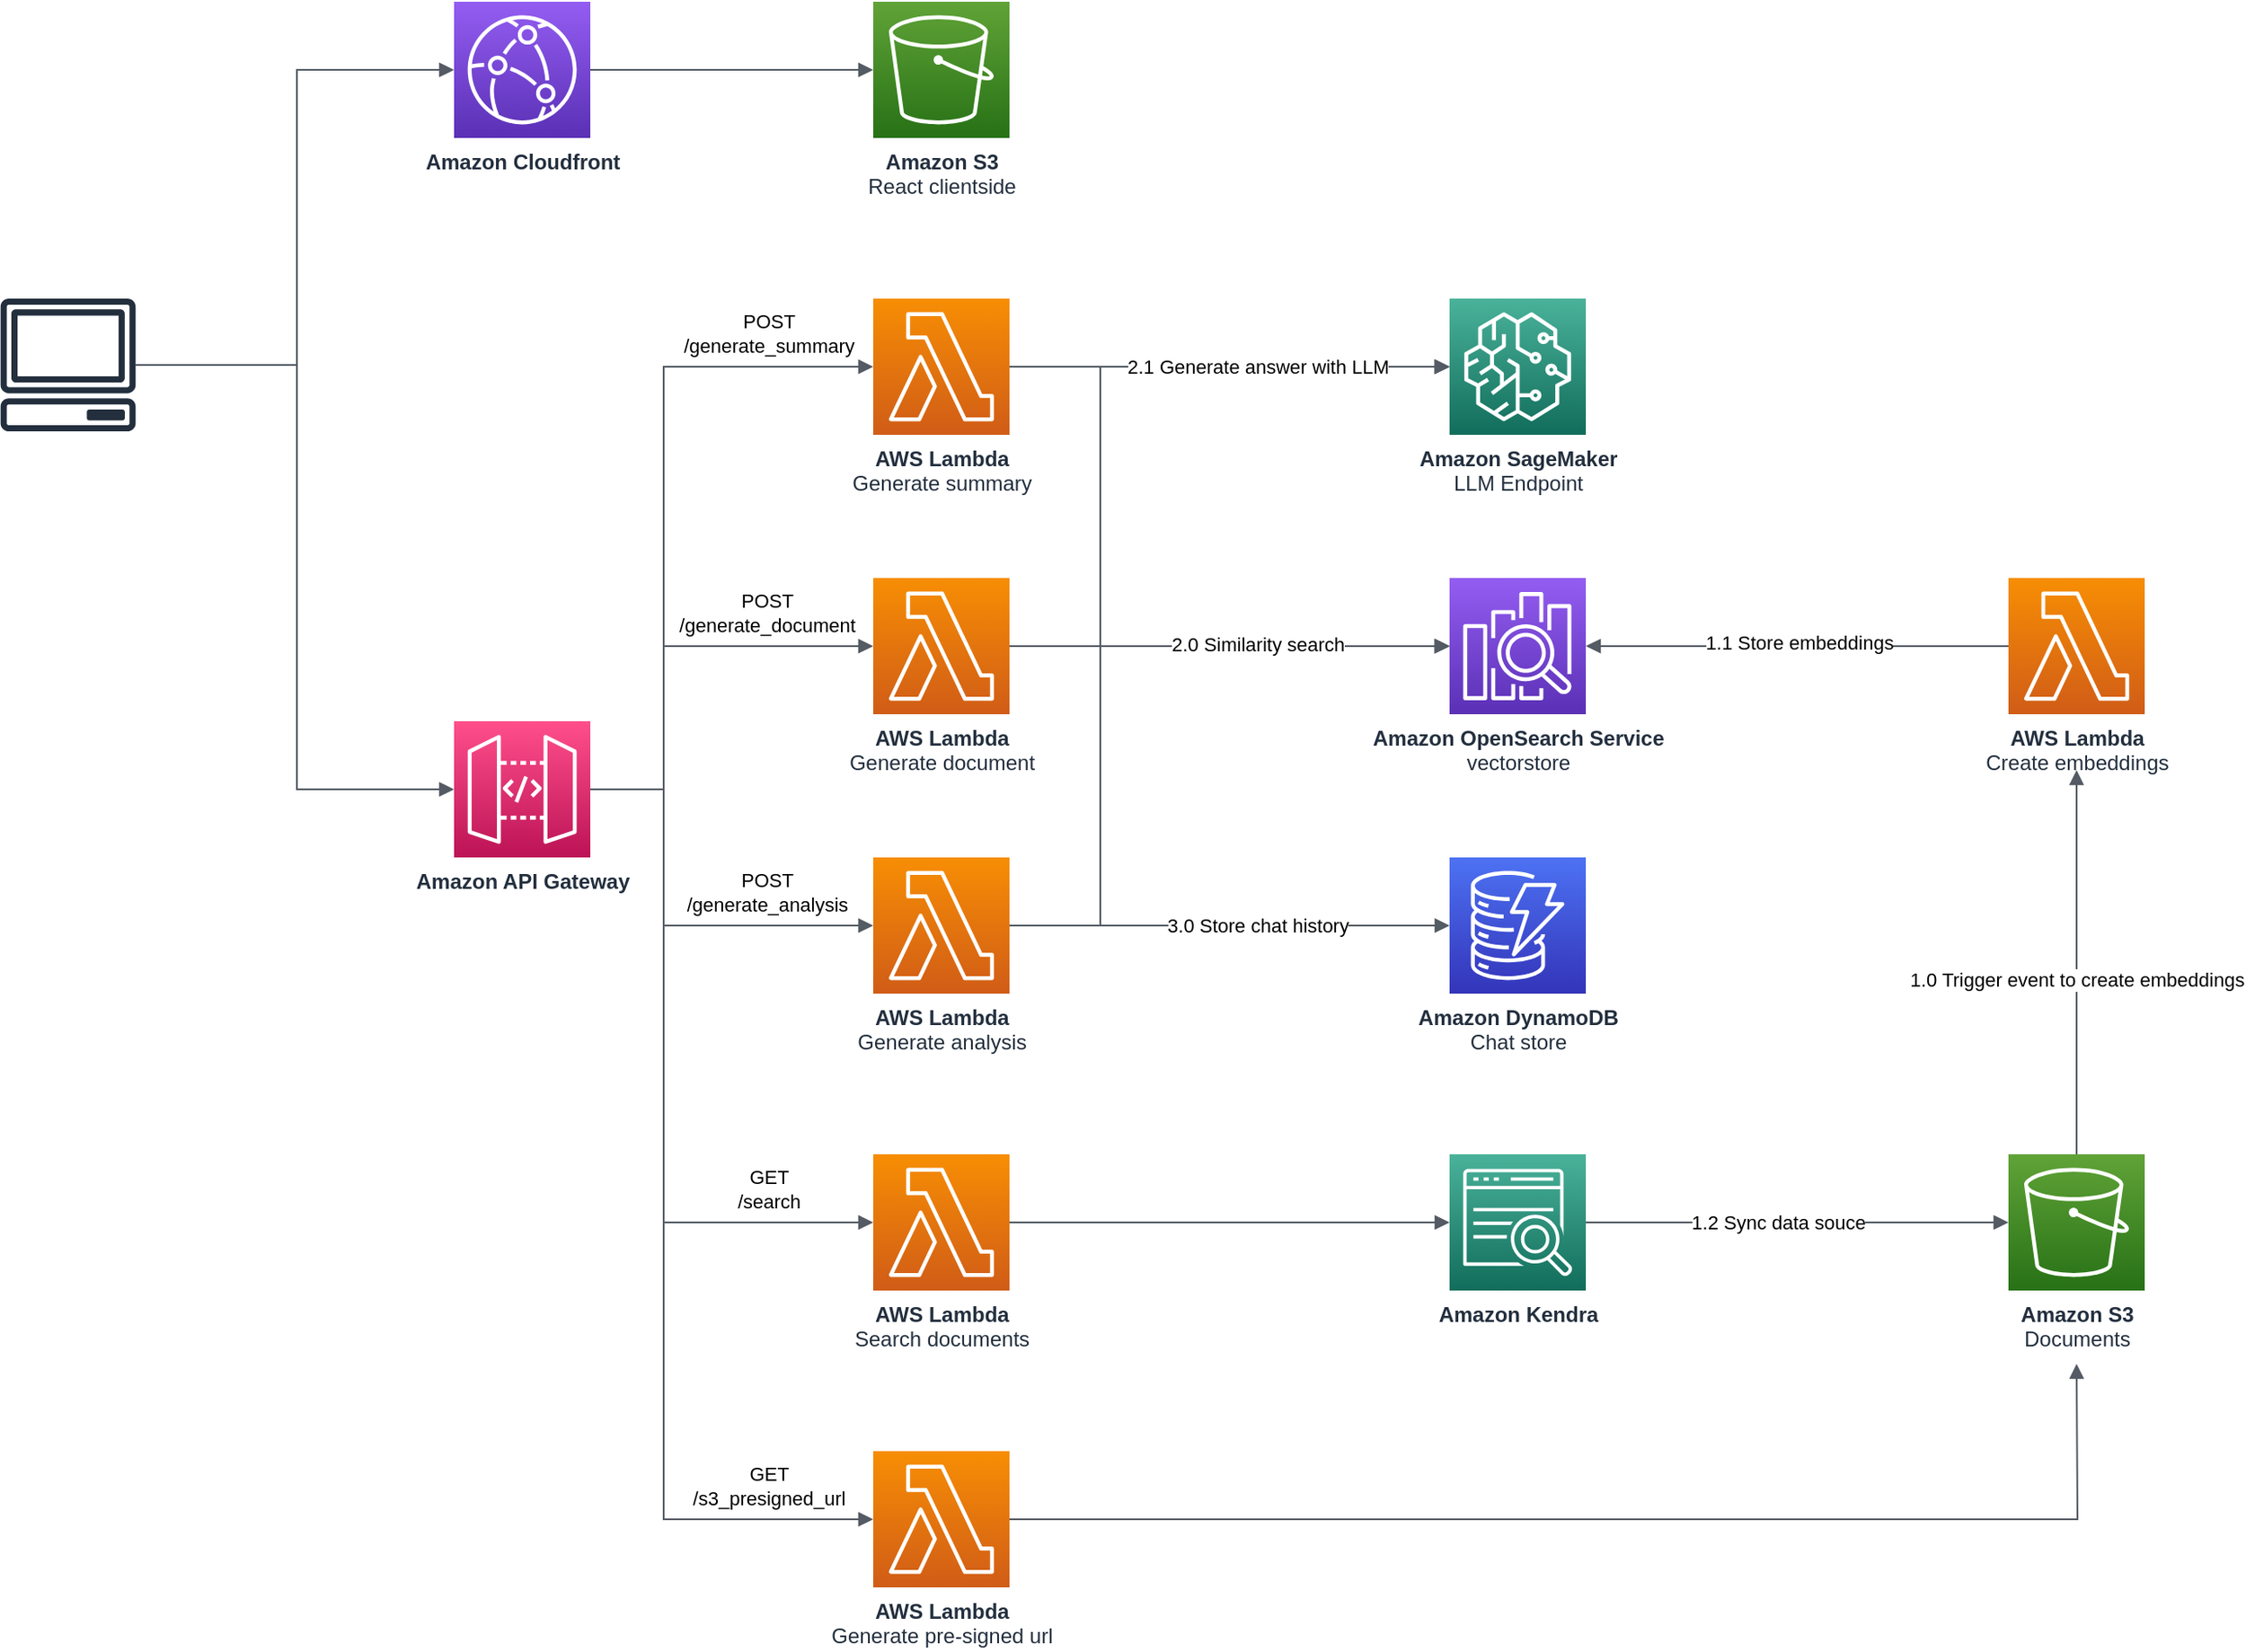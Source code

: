 <mxfile version="21.3.2" type="device">
  <diagram name="Page-1" id="Jdba-70Iwwk7TVY39pDN">
    <mxGraphModel dx="794" dy="797" grid="1" gridSize="10" guides="1" tooltips="1" connect="1" arrows="1" fold="1" page="1" pageScale="1" pageWidth="1654" pageHeight="1169" math="0" shadow="0">
      <root>
        <mxCell id="0" />
        <mxCell id="1" parent="0" />
        <mxCell id="_xXMf5O2lvI-IqVgOek3-1" value="&lt;div&gt;&lt;b&gt;Amazon S3&lt;/b&gt;&lt;/div&gt;Documents" style="sketch=0;points=[[0,0,0],[0.25,0,0],[0.5,0,0],[0.75,0,0],[1,0,0],[0,1,0],[0.25,1,0],[0.5,1,0],[0.75,1,0],[1,1,0],[0,0.25,0],[0,0.5,0],[0,0.75,0],[1,0.25,0],[1,0.5,0],[1,0.75,0]];outlineConnect=0;fontColor=#232F3E;gradientColor=#60A337;gradientDirection=north;fillColor=#277116;strokeColor=#ffffff;dashed=0;verticalLabelPosition=bottom;verticalAlign=top;align=center;html=1;fontSize=12;fontStyle=0;aspect=fixed;shape=mxgraph.aws4.resourceIcon;resIcon=mxgraph.aws4.s3;" parent="1" vertex="1">
          <mxGeometry x="1363" y="780" width="78" height="78" as="geometry" />
        </mxCell>
        <mxCell id="_xXMf5O2lvI-IqVgOek3-2" value="&lt;div&gt;&lt;b&gt;AWS Lambda&lt;br&gt;&lt;/b&gt;&lt;/div&gt;&lt;div&gt;Create embeddings&lt;br&gt;&lt;/div&gt;" style="sketch=0;points=[[0,0,0],[0.25,0,0],[0.5,0,0],[0.75,0,0],[1,0,0],[0,1,0],[0.25,1,0],[0.5,1,0],[0.75,1,0],[1,1,0],[0,0.25,0],[0,0.5,0],[0,0.75,0],[1,0.25,0],[1,0.5,0],[1,0.75,0]];outlineConnect=0;fontColor=#232F3E;gradientColor=#F78E04;gradientDirection=north;fillColor=#D05C17;strokeColor=#ffffff;dashed=0;verticalLabelPosition=bottom;verticalAlign=top;align=center;html=1;fontSize=12;fontStyle=0;aspect=fixed;shape=mxgraph.aws4.resourceIcon;resIcon=mxgraph.aws4.lambda;" parent="1" vertex="1">
          <mxGeometry x="1363" y="450" width="78" height="78" as="geometry" />
        </mxCell>
        <mxCell id="_xXMf5O2lvI-IqVgOek3-6" value="&lt;b&gt;Amazon Cloudfront&lt;br&gt;&lt;/b&gt;" style="sketch=0;points=[[0,0,0],[0.25,0,0],[0.5,0,0],[0.75,0,0],[1,0,0],[0,1,0],[0.25,1,0],[0.5,1,0],[0.75,1,0],[1,1,0],[0,0.25,0],[0,0.5,0],[0,0.75,0],[1,0.25,0],[1,0.5,0],[1,0.75,0]];outlineConnect=0;fontColor=#232F3E;gradientColor=#945DF2;gradientDirection=north;fillColor=#5A30B5;strokeColor=#ffffff;dashed=0;verticalLabelPosition=bottom;verticalAlign=top;align=center;html=1;fontSize=12;fontStyle=0;aspect=fixed;shape=mxgraph.aws4.resourceIcon;resIcon=mxgraph.aws4.cloudfront;" parent="1" vertex="1">
          <mxGeometry x="473" y="120" width="78" height="78" as="geometry" />
        </mxCell>
        <mxCell id="_xXMf5O2lvI-IqVgOek3-7" value="&lt;div&gt;&lt;b&gt;Amazon S3&lt;/b&gt;&lt;/div&gt;&lt;div&gt;React clientside&lt;b&gt;&lt;br&gt;&lt;/b&gt;&lt;/div&gt;" style="sketch=0;points=[[0,0,0],[0.25,0,0],[0.5,0,0],[0.75,0,0],[1,0,0],[0,1,0],[0.25,1,0],[0.5,1,0],[0.75,1,0],[1,1,0],[0,0.25,0],[0,0.5,0],[0,0.75,0],[1,0.25,0],[1,0.5,0],[1,0.75,0]];outlineConnect=0;fontColor=#232F3E;gradientColor=#60A337;gradientDirection=north;fillColor=#277116;strokeColor=#ffffff;dashed=0;verticalLabelPosition=bottom;verticalAlign=top;align=center;html=1;fontSize=12;fontStyle=0;aspect=fixed;shape=mxgraph.aws4.resourceIcon;resIcon=mxgraph.aws4.s3;" parent="1" vertex="1">
          <mxGeometry x="713" y="120" width="78" height="78" as="geometry" />
        </mxCell>
        <mxCell id="_xXMf5O2lvI-IqVgOek3-11" value="" style="sketch=0;outlineConnect=0;fontColor=#232F3E;gradientColor=none;fillColor=#232F3D;strokeColor=none;dashed=0;verticalLabelPosition=bottom;verticalAlign=top;align=center;html=1;fontSize=12;fontStyle=0;aspect=fixed;pointerEvents=1;shape=mxgraph.aws4.client;" parent="1" vertex="1">
          <mxGeometry x="213" y="290" width="78" height="76" as="geometry" />
        </mxCell>
        <mxCell id="_xXMf5O2lvI-IqVgOek3-12" value="" style="edgeStyle=orthogonalEdgeStyle;html=1;endArrow=block;elbow=vertical;startArrow=none;endFill=1;strokeColor=#545B64;rounded=0;" parent="1" source="_xXMf5O2lvI-IqVgOek3-11" target="_xXMf5O2lvI-IqVgOek3-6" edge="1">
          <mxGeometry width="100" relative="1" as="geometry">
            <mxPoint x="403" y="320" as="sourcePoint" />
            <mxPoint x="503" y="320" as="targetPoint" />
            <Array as="points">
              <mxPoint x="383" y="328" />
              <mxPoint x="383" y="159" />
            </Array>
          </mxGeometry>
        </mxCell>
        <mxCell id="_xXMf5O2lvI-IqVgOek3-13" value="" style="edgeStyle=orthogonalEdgeStyle;html=1;endArrow=block;elbow=vertical;startArrow=none;endFill=1;strokeColor=#545B64;rounded=0;exitX=1;exitY=0.5;exitDx=0;exitDy=0;exitPerimeter=0;" parent="1" source="_xXMf5O2lvI-IqVgOek3-6" target="_xXMf5O2lvI-IqVgOek3-7" edge="1">
          <mxGeometry width="100" relative="1" as="geometry">
            <mxPoint x="603" y="240" as="sourcePoint" />
            <mxPoint x="703" y="240" as="targetPoint" />
          </mxGeometry>
        </mxCell>
        <mxCell id="_xXMf5O2lvI-IqVgOek3-14" value="&lt;b&gt;Amazon API Gateway&lt;br&gt;&lt;/b&gt;" style="sketch=0;points=[[0,0,0],[0.25,0,0],[0.5,0,0],[0.75,0,0],[1,0,0],[0,1,0],[0.25,1,0],[0.5,1,0],[0.75,1,0],[1,1,0],[0,0.25,0],[0,0.5,0],[0,0.75,0],[1,0.25,0],[1,0.5,0],[1,0.75,0]];outlineConnect=0;fontColor=#232F3E;gradientColor=#FF4F8B;gradientDirection=north;fillColor=#BC1356;strokeColor=#ffffff;dashed=0;verticalLabelPosition=bottom;verticalAlign=top;align=center;html=1;fontSize=12;fontStyle=0;aspect=fixed;shape=mxgraph.aws4.resourceIcon;resIcon=mxgraph.aws4.api_gateway;" parent="1" vertex="1">
          <mxGeometry x="473" y="532" width="78" height="78" as="geometry" />
        </mxCell>
        <mxCell id="_xXMf5O2lvI-IqVgOek3-15" value="" style="edgeStyle=orthogonalEdgeStyle;html=1;endArrow=block;elbow=vertical;startArrow=none;endFill=1;strokeColor=#545B64;rounded=0;" parent="1" source="_xXMf5O2lvI-IqVgOek3-11" target="_xXMf5O2lvI-IqVgOek3-14" edge="1">
          <mxGeometry width="100" relative="1" as="geometry">
            <mxPoint x="323" y="380" as="sourcePoint" />
            <mxPoint x="423" y="380" as="targetPoint" />
            <Array as="points">
              <mxPoint x="383" y="328" />
              <mxPoint x="383" y="571" />
            </Array>
          </mxGeometry>
        </mxCell>
        <mxCell id="_xXMf5O2lvI-IqVgOek3-16" value="&lt;div&gt;&lt;b&gt;AWS Lambda&lt;br&gt;&lt;/b&gt;&lt;/div&gt;Search documents" style="sketch=0;points=[[0,0,0],[0.25,0,0],[0.5,0,0],[0.75,0,0],[1,0,0],[0,1,0],[0.25,1,0],[0.5,1,0],[0.75,1,0],[1,1,0],[0,0.25,0],[0,0.5,0],[0,0.75,0],[1,0.25,0],[1,0.5,0],[1,0.75,0]];outlineConnect=0;fontColor=#232F3E;gradientColor=#F78E04;gradientDirection=north;fillColor=#D05C17;strokeColor=#ffffff;dashed=0;verticalLabelPosition=bottom;verticalAlign=top;align=center;html=1;fontSize=12;fontStyle=0;aspect=fixed;shape=mxgraph.aws4.resourceIcon;resIcon=mxgraph.aws4.lambda;" parent="1" vertex="1">
          <mxGeometry x="713" y="780" width="78" height="78" as="geometry" />
        </mxCell>
        <mxCell id="_xXMf5O2lvI-IqVgOek3-17" value="&lt;b&gt;Amazon Kendra&lt;br&gt;&lt;/b&gt;" style="sketch=0;points=[[0,0,0],[0.25,0,0],[0.5,0,0],[0.75,0,0],[1,0,0],[0,1,0],[0.25,1,0],[0.5,1,0],[0.75,1,0],[1,1,0],[0,0.25,0],[0,0.5,0],[0,0.75,0],[1,0.25,0],[1,0.5,0],[1,0.75,0]];outlineConnect=0;fontColor=#232F3E;gradientColor=#4AB29A;gradientDirection=north;fillColor=#116D5B;strokeColor=#ffffff;dashed=0;verticalLabelPosition=bottom;verticalAlign=top;align=center;html=1;fontSize=12;fontStyle=0;aspect=fixed;shape=mxgraph.aws4.resourceIcon;resIcon=mxgraph.aws4.kendra;" parent="1" vertex="1">
          <mxGeometry x="1043" y="780" width="78" height="78" as="geometry" />
        </mxCell>
        <mxCell id="_xXMf5O2lvI-IqVgOek3-19" value="" style="edgeStyle=orthogonalEdgeStyle;html=1;endArrow=block;elbow=vertical;startArrow=none;endFill=1;strokeColor=#545B64;rounded=0;exitX=1;exitY=0.5;exitDx=0;exitDy=0;exitPerimeter=0;entryX=0;entryY=0.5;entryDx=0;entryDy=0;entryPerimeter=0;" parent="1" source="_xXMf5O2lvI-IqVgOek3-14" target="_xXMf5O2lvI-IqVgOek3-16" edge="1">
          <mxGeometry width="100" relative="1" as="geometry">
            <mxPoint x="563" y="690" as="sourcePoint" />
            <mxPoint x="663" y="690" as="targetPoint" />
            <Array as="points">
              <mxPoint x="593" y="571" />
              <mxPoint x="593" y="819" />
            </Array>
          </mxGeometry>
        </mxCell>
        <mxCell id="_xXMf5O2lvI-IqVgOek3-71" value="&lt;div&gt;GET&lt;/div&gt;&lt;div&gt;/search&lt;br&gt;&lt;/div&gt;" style="edgeLabel;html=1;align=center;verticalAlign=middle;resizable=0;points=[];" parent="_xXMf5O2lvI-IqVgOek3-19" vertex="1" connectable="0">
          <mxGeometry x="0.638" y="-2" relative="1" as="geometry">
            <mxPoint x="14" y="-21" as="offset" />
          </mxGeometry>
        </mxCell>
        <mxCell id="_xXMf5O2lvI-IqVgOek3-20" value="&lt;div&gt;&lt;b&gt;AWS Lambda&lt;br&gt;&lt;/b&gt;&lt;/div&gt;Generate analysis" style="sketch=0;points=[[0,0,0],[0.25,0,0],[0.5,0,0],[0.75,0,0],[1,0,0],[0,1,0],[0.25,1,0],[0.5,1,0],[0.75,1,0],[1,1,0],[0,0.25,0],[0,0.5,0],[0,0.75,0],[1,0.25,0],[1,0.5,0],[1,0.75,0]];outlineConnect=0;fontColor=#232F3E;gradientColor=#F78E04;gradientDirection=north;fillColor=#D05C17;strokeColor=#ffffff;dashed=0;verticalLabelPosition=bottom;verticalAlign=top;align=center;html=1;fontSize=12;fontStyle=0;aspect=fixed;shape=mxgraph.aws4.resourceIcon;resIcon=mxgraph.aws4.lambda;" parent="1" vertex="1">
          <mxGeometry x="713" y="610" width="78" height="78" as="geometry" />
        </mxCell>
        <mxCell id="_xXMf5O2lvI-IqVgOek3-21" value="&lt;div&gt;&lt;b&gt;AWS Lambda&lt;br&gt;&lt;/b&gt;&lt;/div&gt;Generate document" style="sketch=0;points=[[0,0,0],[0.25,0,0],[0.5,0,0],[0.75,0,0],[1,0,0],[0,1,0],[0.25,1,0],[0.5,1,0],[0.75,1,0],[1,1,0],[0,0.25,0],[0,0.5,0],[0,0.75,0],[1,0.25,0],[1,0.5,0],[1,0.75,0]];outlineConnect=0;fontColor=#232F3E;gradientColor=#F78E04;gradientDirection=north;fillColor=#D05C17;strokeColor=#ffffff;dashed=0;verticalLabelPosition=bottom;verticalAlign=top;align=center;html=1;fontSize=12;fontStyle=0;aspect=fixed;shape=mxgraph.aws4.resourceIcon;resIcon=mxgraph.aws4.lambda;" parent="1" vertex="1">
          <mxGeometry x="713" y="450" width="78" height="78" as="geometry" />
        </mxCell>
        <mxCell id="_xXMf5O2lvI-IqVgOek3-22" value="" style="edgeStyle=orthogonalEdgeStyle;html=1;endArrow=block;elbow=vertical;startArrow=none;endFill=1;strokeColor=#545B64;rounded=0;" parent="1" source="_xXMf5O2lvI-IqVgOek3-14" target="_xXMf5O2lvI-IqVgOek3-20" edge="1">
          <mxGeometry width="100" relative="1" as="geometry">
            <mxPoint x="563" y="630" as="sourcePoint" />
            <mxPoint x="663" y="630" as="targetPoint" />
            <Array as="points">
              <mxPoint x="593" y="571" />
              <mxPoint x="593" y="649" />
            </Array>
          </mxGeometry>
        </mxCell>
        <mxCell id="_xXMf5O2lvI-IqVgOek3-72" value="&lt;div&gt;POST&lt;/div&gt;&lt;div&gt;/generate_analysis&lt;br&gt;&lt;/div&gt;" style="edgeLabel;html=1;align=center;verticalAlign=middle;resizable=0;points=[];" parent="_xXMf5O2lvI-IqVgOek3-22" vertex="1" connectable="0">
          <mxGeometry x="0.486" y="-2" relative="1" as="geometry">
            <mxPoint y="-21" as="offset" />
          </mxGeometry>
        </mxCell>
        <mxCell id="_xXMf5O2lvI-IqVgOek3-23" value="" style="edgeStyle=orthogonalEdgeStyle;html=1;endArrow=block;elbow=vertical;startArrow=none;endFill=1;strokeColor=#545B64;rounded=0;exitX=1;exitY=0.5;exitDx=0;exitDy=0;exitPerimeter=0;entryX=0;entryY=0.5;entryDx=0;entryDy=0;entryPerimeter=0;" parent="1" source="_xXMf5O2lvI-IqVgOek3-14" target="_xXMf5O2lvI-IqVgOek3-21" edge="1">
          <mxGeometry width="100" relative="1" as="geometry">
            <mxPoint x="593" y="530" as="sourcePoint" />
            <mxPoint x="693" y="530" as="targetPoint" />
            <Array as="points">
              <mxPoint x="593" y="571" />
              <mxPoint x="593" y="489" />
            </Array>
          </mxGeometry>
        </mxCell>
        <mxCell id="_xXMf5O2lvI-IqVgOek3-73" value="&lt;div&gt;POST&lt;/div&gt;&lt;div&gt;/generate_document&lt;br&gt;&lt;/div&gt;" style="edgeLabel;html=1;align=center;verticalAlign=middle;resizable=0;points=[];" parent="_xXMf5O2lvI-IqVgOek3-23" vertex="1" connectable="0">
          <mxGeometry x="0.501" relative="1" as="geometry">
            <mxPoint y="-19" as="offset" />
          </mxGeometry>
        </mxCell>
        <mxCell id="_xXMf5O2lvI-IqVgOek3-24" value="" style="edgeStyle=orthogonalEdgeStyle;html=1;endArrow=block;elbow=vertical;startArrow=none;endFill=1;strokeColor=#545B64;rounded=0;" parent="1" source="_xXMf5O2lvI-IqVgOek3-16" target="_xXMf5O2lvI-IqVgOek3-17" edge="1">
          <mxGeometry width="100" relative="1" as="geometry">
            <mxPoint x="843" y="890" as="sourcePoint" />
            <mxPoint x="943" y="890" as="targetPoint" />
          </mxGeometry>
        </mxCell>
        <mxCell id="_xXMf5O2lvI-IqVgOek3-27" value="" style="edgeStyle=orthogonalEdgeStyle;html=1;endArrow=block;elbow=vertical;startArrow=none;endFill=1;strokeColor=#545B64;rounded=0;" parent="1" source="_xXMf5O2lvI-IqVgOek3-21" edge="1">
          <mxGeometry width="100" relative="1" as="geometry">
            <mxPoint x="783" y="540" as="sourcePoint" />
            <mxPoint x="1043" y="489" as="targetPoint" />
          </mxGeometry>
        </mxCell>
        <mxCell id="_xXMf5O2lvI-IqVgOek3-28" value="" style="edgeStyle=orthogonalEdgeStyle;html=1;endArrow=block;elbow=vertical;startArrow=none;endFill=1;strokeColor=#545B64;rounded=0;entryX=0;entryY=0.5;entryDx=0;entryDy=0;entryPerimeter=0;" parent="1" source="_xXMf5O2lvI-IqVgOek3-20" edge="1">
          <mxGeometry width="100" relative="1" as="geometry">
            <mxPoint x="883" y="700" as="sourcePoint" />
            <mxPoint x="1043" y="489" as="targetPoint" />
            <Array as="points">
              <mxPoint x="843" y="649" />
              <mxPoint x="843" y="489" />
            </Array>
          </mxGeometry>
        </mxCell>
        <mxCell id="_xXMf5O2lvI-IqVgOek3-33" value="" style="edgeStyle=orthogonalEdgeStyle;html=1;endArrow=block;elbow=vertical;startArrow=none;endFill=1;strokeColor=#545B64;rounded=0;exitX=0.5;exitY=0;exitDx=0;exitDy=0;exitPerimeter=0;" parent="1" source="_xXMf5O2lvI-IqVgOek3-1" edge="1">
          <mxGeometry width="100" relative="1" as="geometry">
            <mxPoint x="1343" y="700" as="sourcePoint" />
            <mxPoint x="1402" y="560" as="targetPoint" />
            <Array as="points" />
          </mxGeometry>
        </mxCell>
        <mxCell id="_xXMf5O2lvI-IqVgOek3-59" value="1.0 Trigger event to create embeddings" style="edgeLabel;html=1;align=center;verticalAlign=middle;resizable=0;points=[];" parent="_xXMf5O2lvI-IqVgOek3-33" vertex="1" connectable="0">
          <mxGeometry x="-0.345" y="-1" relative="1" as="geometry">
            <mxPoint x="-1" y="-28" as="offset" />
          </mxGeometry>
        </mxCell>
        <mxCell id="_xXMf5O2lvI-IqVgOek3-34" value="" style="edgeStyle=orthogonalEdgeStyle;html=1;endArrow=block;elbow=vertical;startArrow=none;endFill=1;strokeColor=#545B64;rounded=0;exitX=0;exitY=0.5;exitDx=0;exitDy=0;exitPerimeter=0;entryX=1;entryY=0.5;entryDx=0;entryDy=0;entryPerimeter=0;" parent="1" source="_xXMf5O2lvI-IqVgOek3-2" target="o_YqtehgwGwNLaGhE0Tf-1" edge="1">
          <mxGeometry width="100" relative="1" as="geometry">
            <mxPoint x="1053" y="460" as="sourcePoint" />
            <mxPoint x="1120" y="489" as="targetPoint" />
          </mxGeometry>
        </mxCell>
        <mxCell id="_xXMf5O2lvI-IqVgOek3-60" value="1.1 Store embeddings" style="edgeLabel;html=1;align=center;verticalAlign=middle;resizable=0;points=[];" parent="_xXMf5O2lvI-IqVgOek3-34" vertex="1" connectable="0">
          <mxGeometry x="-0.339" y="-2" relative="1" as="geometry">
            <mxPoint x="-40" as="offset" />
          </mxGeometry>
        </mxCell>
        <mxCell id="_xXMf5O2lvI-IqVgOek3-35" value="" style="edgeStyle=orthogonalEdgeStyle;html=1;endArrow=block;elbow=vertical;startArrow=none;endFill=1;strokeColor=#545B64;rounded=0;" parent="1" source="_xXMf5O2lvI-IqVgOek3-17" target="_xXMf5O2lvI-IqVgOek3-1" edge="1">
          <mxGeometry width="100" relative="1" as="geometry">
            <mxPoint x="1143" y="750" as="sourcePoint" />
            <mxPoint x="1243" y="750" as="targetPoint" />
          </mxGeometry>
        </mxCell>
        <mxCell id="_xXMf5O2lvI-IqVgOek3-61" value="1.2 Sync data souce" style="edgeLabel;html=1;align=center;verticalAlign=middle;resizable=0;points=[];" parent="_xXMf5O2lvI-IqVgOek3-35" vertex="1" connectable="0">
          <mxGeometry x="-0.554" y="1" relative="1" as="geometry">
            <mxPoint x="56" y="1" as="offset" />
          </mxGeometry>
        </mxCell>
        <mxCell id="_xXMf5O2lvI-IqVgOek3-36" value="&lt;div&gt;&lt;b&gt;Amazon SageMaker&lt;/b&gt;&lt;/div&gt;&lt;div&gt;LLM Endpoint&lt;br&gt;&lt;/div&gt;" style="sketch=0;points=[[0,0,0],[0.25,0,0],[0.5,0,0],[0.75,0,0],[1,0,0],[0,1,0],[0.25,1,0],[0.5,1,0],[0.75,1,0],[1,1,0],[0,0.25,0],[0,0.5,0],[0,0.75,0],[1,0.25,0],[1,0.5,0],[1,0.75,0]];outlineConnect=0;fontColor=#232F3E;gradientColor=#4AB29A;gradientDirection=north;fillColor=#116D5B;strokeColor=#ffffff;dashed=0;verticalLabelPosition=bottom;verticalAlign=top;align=center;html=1;fontSize=12;fontStyle=0;aspect=fixed;shape=mxgraph.aws4.resourceIcon;resIcon=mxgraph.aws4.sagemaker;" parent="1" vertex="1">
          <mxGeometry x="1043" y="290" width="78" height="78" as="geometry" />
        </mxCell>
        <mxCell id="_xXMf5O2lvI-IqVgOek3-44" value="&lt;div&gt;&lt;b&gt;Amazon DynamoDB&lt;br&gt;&lt;/b&gt;&lt;/div&gt;&lt;div&gt;Chat store&lt;br&gt;&lt;/div&gt;" style="sketch=0;points=[[0,0,0],[0.25,0,0],[0.5,0,0],[0.75,0,0],[1,0,0],[0,1,0],[0.25,1,0],[0.5,1,0],[0.75,1,0],[1,1,0],[0,0.25,0],[0,0.5,0],[0,0.75,0],[1,0.25,0],[1,0.5,0],[1,0.75,0]];outlineConnect=0;fontColor=#232F3E;gradientColor=#4D72F3;gradientDirection=north;fillColor=#3334B9;strokeColor=#ffffff;dashed=0;verticalLabelPosition=bottom;verticalAlign=top;align=center;html=1;fontSize=12;fontStyle=0;aspect=fixed;shape=mxgraph.aws4.resourceIcon;resIcon=mxgraph.aws4.dynamodb;" parent="1" vertex="1">
          <mxGeometry x="1043" y="610" width="78" height="78" as="geometry" />
        </mxCell>
        <mxCell id="_xXMf5O2lvI-IqVgOek3-45" value="&lt;div&gt;&lt;b&gt;AWS Lambda&lt;br&gt;&lt;/b&gt;&lt;/div&gt;Generate summary" style="sketch=0;points=[[0,0,0],[0.25,0,0],[0.5,0,0],[0.75,0,0],[1,0,0],[0,1,0],[0.25,1,0],[0.5,1,0],[0.75,1,0],[1,1,0],[0,0.25,0],[0,0.5,0],[0,0.75,0],[1,0.25,0],[1,0.5,0],[1,0.75,0]];outlineConnect=0;fontColor=#232F3E;gradientColor=#F78E04;gradientDirection=north;fillColor=#D05C17;strokeColor=#ffffff;dashed=0;verticalLabelPosition=bottom;verticalAlign=top;align=center;html=1;fontSize=12;fontStyle=0;aspect=fixed;shape=mxgraph.aws4.resourceIcon;resIcon=mxgraph.aws4.lambda;" parent="1" vertex="1">
          <mxGeometry x="713" y="290" width="78" height="78" as="geometry" />
        </mxCell>
        <mxCell id="_xXMf5O2lvI-IqVgOek3-47" value="" style="edgeStyle=orthogonalEdgeStyle;html=1;endArrow=block;elbow=vertical;startArrow=none;endFill=1;strokeColor=#545B64;rounded=0;exitX=1;exitY=0.5;exitDx=0;exitDy=0;exitPerimeter=0;entryX=0;entryY=0.5;entryDx=0;entryDy=0;entryPerimeter=0;" parent="1" source="_xXMf5O2lvI-IqVgOek3-14" target="_xXMf5O2lvI-IqVgOek3-45" edge="1">
          <mxGeometry width="100" relative="1" as="geometry">
            <mxPoint x="463" y="480" as="sourcePoint" />
            <mxPoint x="563" y="480" as="targetPoint" />
            <Array as="points">
              <mxPoint x="593" y="571" />
              <mxPoint x="593" y="329" />
            </Array>
          </mxGeometry>
        </mxCell>
        <mxCell id="_xXMf5O2lvI-IqVgOek3-66" value="&lt;div&gt;POST&lt;/div&gt;&lt;div&gt;/generate_summary&lt;/div&gt;" style="edgeLabel;html=1;align=center;verticalAlign=middle;resizable=0;points=[];" parent="_xXMf5O2lvI-IqVgOek3-47" vertex="1" connectable="0">
          <mxGeometry x="0.648" y="-4" relative="1" as="geometry">
            <mxPoint x="11" y="-23" as="offset" />
          </mxGeometry>
        </mxCell>
        <mxCell id="_xXMf5O2lvI-IqVgOek3-48" value="" style="edgeStyle=orthogonalEdgeStyle;html=1;endArrow=block;elbow=vertical;startArrow=none;endFill=1;strokeColor=#545B64;rounded=0;" parent="1" source="_xXMf5O2lvI-IqVgOek3-45" target="o_YqtehgwGwNLaGhE0Tf-1" edge="1">
          <mxGeometry width="100" relative="1" as="geometry">
            <mxPoint x="823" y="460" as="sourcePoint" />
            <mxPoint x="1043" y="489" as="targetPoint" />
            <Array as="points">
              <mxPoint x="843" y="329" />
              <mxPoint x="843" y="489" />
            </Array>
          </mxGeometry>
        </mxCell>
        <mxCell id="_xXMf5O2lvI-IqVgOek3-63" value="2.0 Similarity search" style="edgeLabel;html=1;align=center;verticalAlign=middle;resizable=0;points=[];" parent="_xXMf5O2lvI-IqVgOek3-48" vertex="1" connectable="0">
          <mxGeometry x="0.675" y="2" relative="1" as="geometry">
            <mxPoint x="-43" y="1" as="offset" />
          </mxGeometry>
        </mxCell>
        <mxCell id="_xXMf5O2lvI-IqVgOek3-49" value="" style="edgeStyle=orthogonalEdgeStyle;html=1;endArrow=block;elbow=vertical;startArrow=none;endFill=1;strokeColor=#545B64;rounded=0;entryX=0;entryY=0.5;entryDx=0;entryDy=0;entryPerimeter=0;" parent="1" source="_xXMf5O2lvI-IqVgOek3-45" target="_xXMf5O2lvI-IqVgOek3-36" edge="1">
          <mxGeometry width="100" relative="1" as="geometry">
            <mxPoint x="733" y="250" as="sourcePoint" />
            <mxPoint x="833" y="250" as="targetPoint" />
          </mxGeometry>
        </mxCell>
        <mxCell id="_xXMf5O2lvI-IqVgOek3-52" value="" style="edgeStyle=orthogonalEdgeStyle;html=1;endArrow=block;elbow=vertical;startArrow=none;endFill=1;strokeColor=#545B64;rounded=0;exitX=1;exitY=0.5;exitDx=0;exitDy=0;exitPerimeter=0;entryX=0;entryY=0.5;entryDx=0;entryDy=0;entryPerimeter=0;" parent="1" source="_xXMf5O2lvI-IqVgOek3-21" target="_xXMf5O2lvI-IqVgOek3-36" edge="1">
          <mxGeometry width="100" relative="1" as="geometry">
            <mxPoint x="1083" y="340" as="sourcePoint" />
            <mxPoint x="1183" y="340" as="targetPoint" />
            <Array as="points">
              <mxPoint x="843" y="489" />
              <mxPoint x="843" y="329" />
            </Array>
          </mxGeometry>
        </mxCell>
        <mxCell id="_xXMf5O2lvI-IqVgOek3-53" value="" style="edgeStyle=orthogonalEdgeStyle;html=1;endArrow=block;elbow=vertical;startArrow=none;endFill=1;strokeColor=#545B64;rounded=0;entryX=0;entryY=0.5;entryDx=0;entryDy=0;entryPerimeter=0;" parent="1" source="_xXMf5O2lvI-IqVgOek3-20" target="_xXMf5O2lvI-IqVgOek3-36" edge="1">
          <mxGeometry width="100" relative="1" as="geometry">
            <mxPoint x="853" y="290" as="sourcePoint" />
            <mxPoint x="953" y="290" as="targetPoint" />
            <Array as="points">
              <mxPoint x="843" y="649" />
              <mxPoint x="843" y="329" />
            </Array>
          </mxGeometry>
        </mxCell>
        <mxCell id="_xXMf5O2lvI-IqVgOek3-64" value="2.1 Generate answer with LLM" style="edgeLabel;html=1;align=center;verticalAlign=middle;resizable=0;points=[];" parent="_xXMf5O2lvI-IqVgOek3-53" vertex="1" connectable="0">
          <mxGeometry x="0.507" y="-4" relative="1" as="geometry">
            <mxPoint x="31" y="-4" as="offset" />
          </mxGeometry>
        </mxCell>
        <mxCell id="_xXMf5O2lvI-IqVgOek3-55" value="" style="edgeStyle=orthogonalEdgeStyle;html=1;endArrow=block;elbow=vertical;startArrow=none;endFill=1;strokeColor=#545B64;rounded=0;" parent="1" source="_xXMf5O2lvI-IqVgOek3-20" target="_xXMf5O2lvI-IqVgOek3-44" edge="1">
          <mxGeometry width="100" relative="1" as="geometry">
            <mxPoint x="793" y="700" as="sourcePoint" />
            <mxPoint x="893" y="700" as="targetPoint" />
          </mxGeometry>
        </mxCell>
        <mxCell id="_xXMf5O2lvI-IqVgOek3-65" value="3.0 Store chat history" style="edgeLabel;html=1;align=center;verticalAlign=middle;resizable=0;points=[];" parent="_xXMf5O2lvI-IqVgOek3-55" vertex="1" connectable="0">
          <mxGeometry y="4" relative="1" as="geometry">
            <mxPoint x="16" y="4" as="offset" />
          </mxGeometry>
        </mxCell>
        <mxCell id="_xXMf5O2lvI-IqVgOek3-67" value="&lt;div&gt;&lt;b&gt;AWS Lambda&lt;br&gt;&lt;/b&gt;&lt;/div&gt;Generate pre-signed url" style="sketch=0;points=[[0,0,0],[0.25,0,0],[0.5,0,0],[0.75,0,0],[1,0,0],[0,1,0],[0.25,1,0],[0.5,1,0],[0.75,1,0],[1,1,0],[0,0.25,0],[0,0.5,0],[0,0.75,0],[1,0.25,0],[1,0.5,0],[1,0.75,0]];outlineConnect=0;fontColor=#232F3E;gradientColor=#F78E04;gradientDirection=north;fillColor=#D05C17;strokeColor=#ffffff;dashed=0;verticalLabelPosition=bottom;verticalAlign=top;align=center;html=1;fontSize=12;fontStyle=0;aspect=fixed;shape=mxgraph.aws4.resourceIcon;resIcon=mxgraph.aws4.lambda;" parent="1" vertex="1">
          <mxGeometry x="713" y="950" width="78" height="78" as="geometry" />
        </mxCell>
        <mxCell id="_xXMf5O2lvI-IqVgOek3-68" value="" style="edgeStyle=orthogonalEdgeStyle;html=1;endArrow=block;elbow=vertical;startArrow=none;endFill=1;strokeColor=#545B64;rounded=0;exitX=1;exitY=0.5;exitDx=0;exitDy=0;exitPerimeter=0;entryX=0;entryY=0.5;entryDx=0;entryDy=0;entryPerimeter=0;" parent="1" source="_xXMf5O2lvI-IqVgOek3-14" target="_xXMf5O2lvI-IqVgOek3-67" edge="1">
          <mxGeometry width="100" relative="1" as="geometry">
            <mxPoint x="363" y="760" as="sourcePoint" />
            <mxPoint x="463" y="760" as="targetPoint" />
            <Array as="points">
              <mxPoint x="593" y="571" />
              <mxPoint x="593" y="989" />
            </Array>
          </mxGeometry>
        </mxCell>
        <mxCell id="_xXMf5O2lvI-IqVgOek3-70" value="&lt;div&gt;GET&lt;/div&gt;&lt;div&gt;/s3_presigned_url&lt;br&gt;&lt;/div&gt;" style="edgeLabel;html=1;align=center;verticalAlign=middle;resizable=0;points=[];" parent="_xXMf5O2lvI-IqVgOek3-68" vertex="1" connectable="0">
          <mxGeometry x="0.704" y="2" relative="1" as="geometry">
            <mxPoint x="26" y="-17" as="offset" />
          </mxGeometry>
        </mxCell>
        <mxCell id="_xXMf5O2lvI-IqVgOek3-69" value="" style="edgeStyle=orthogonalEdgeStyle;html=1;endArrow=block;elbow=vertical;startArrow=none;endFill=1;strokeColor=#545B64;rounded=0;" parent="1" source="_xXMf5O2lvI-IqVgOek3-67" edge="1">
          <mxGeometry width="100" relative="1" as="geometry">
            <mxPoint x="983" y="1000" as="sourcePoint" />
            <mxPoint x="1402" y="900" as="targetPoint" />
          </mxGeometry>
        </mxCell>
        <mxCell id="o_YqtehgwGwNLaGhE0Tf-1" value="&lt;div&gt;&lt;b&gt;Amazon OpenSearch Service&lt;br&gt;&lt;/b&gt;&lt;/div&gt;&lt;div&gt;vectorstore&lt;br&gt;&lt;/div&gt;" style="sketch=0;points=[[0,0,0],[0.25,0,0],[0.5,0,0],[0.75,0,0],[1,0,0],[0,1,0],[0.25,1,0],[0.5,1,0],[0.75,1,0],[1,1,0],[0,0.25,0],[0,0.5,0],[0,0.75,0],[1,0.25,0],[1,0.5,0],[1,0.75,0]];outlineConnect=0;fontColor=#232F3E;gradientColor=#945DF2;gradientDirection=north;fillColor=#5A30B5;strokeColor=#ffffff;dashed=0;verticalLabelPosition=bottom;verticalAlign=top;align=center;html=1;fontSize=12;fontStyle=0;aspect=fixed;shape=mxgraph.aws4.resourceIcon;resIcon=mxgraph.aws4.elasticsearch_service;" vertex="1" parent="1">
          <mxGeometry x="1043" y="450" width="78" height="78" as="geometry" />
        </mxCell>
      </root>
    </mxGraphModel>
  </diagram>
</mxfile>
